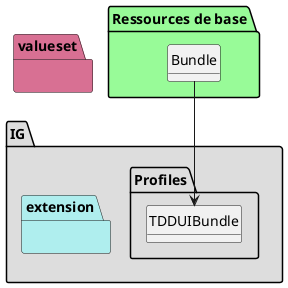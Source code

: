 @startuml
set namespaceSeparator ?
hide circle
hide class fields

package IG #DDDDDD{

     package Profiles #DDDDDD{

        class TDDUIBundle{

             Bundle.type => [None..None]
         }

     }
     package extension #paleturquoise {


         }
     }
     package valueset #PaleVioletRed{
       }

package "Ressources de base" #palegreen {

 class "Bundle" as  class94c51f19c37f96ed231f5a0ae512b2a8 

    class94c51f19c37f96ed231f5a0ae512b2a8 --> TDDUIBundle
}
@enduml